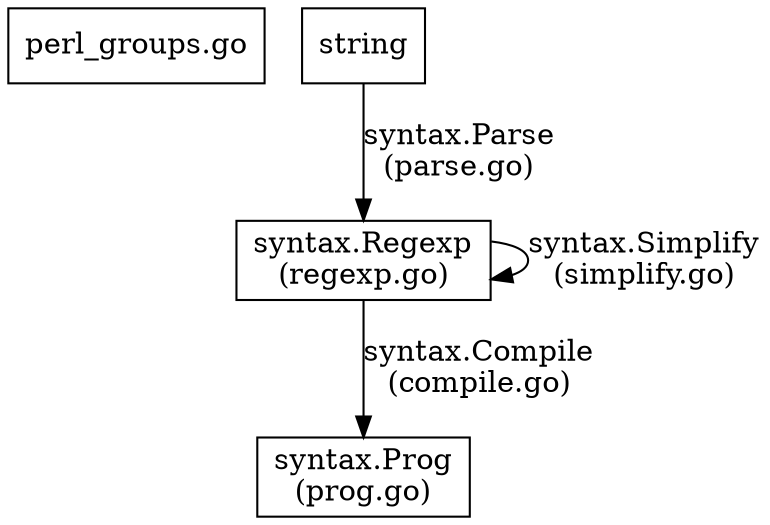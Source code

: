 digraph dep {
    node [
        shape = rect;
    ]
    "perl_groups.go"
    Regexp [label = "syntax.Regexp\n(regexp.go)"]
    Prog [label = "syntax.Prog\n(prog.go)"]
    string -> Regexp [label = "syntax.Parse\n(parse.go)"]
    Regexp -> Regexp [label = "syntax.Simplify\n(simplify.go)"]
    Regexp -> Prog [label = "syntax.Compile\n(compile.go)"]
}
